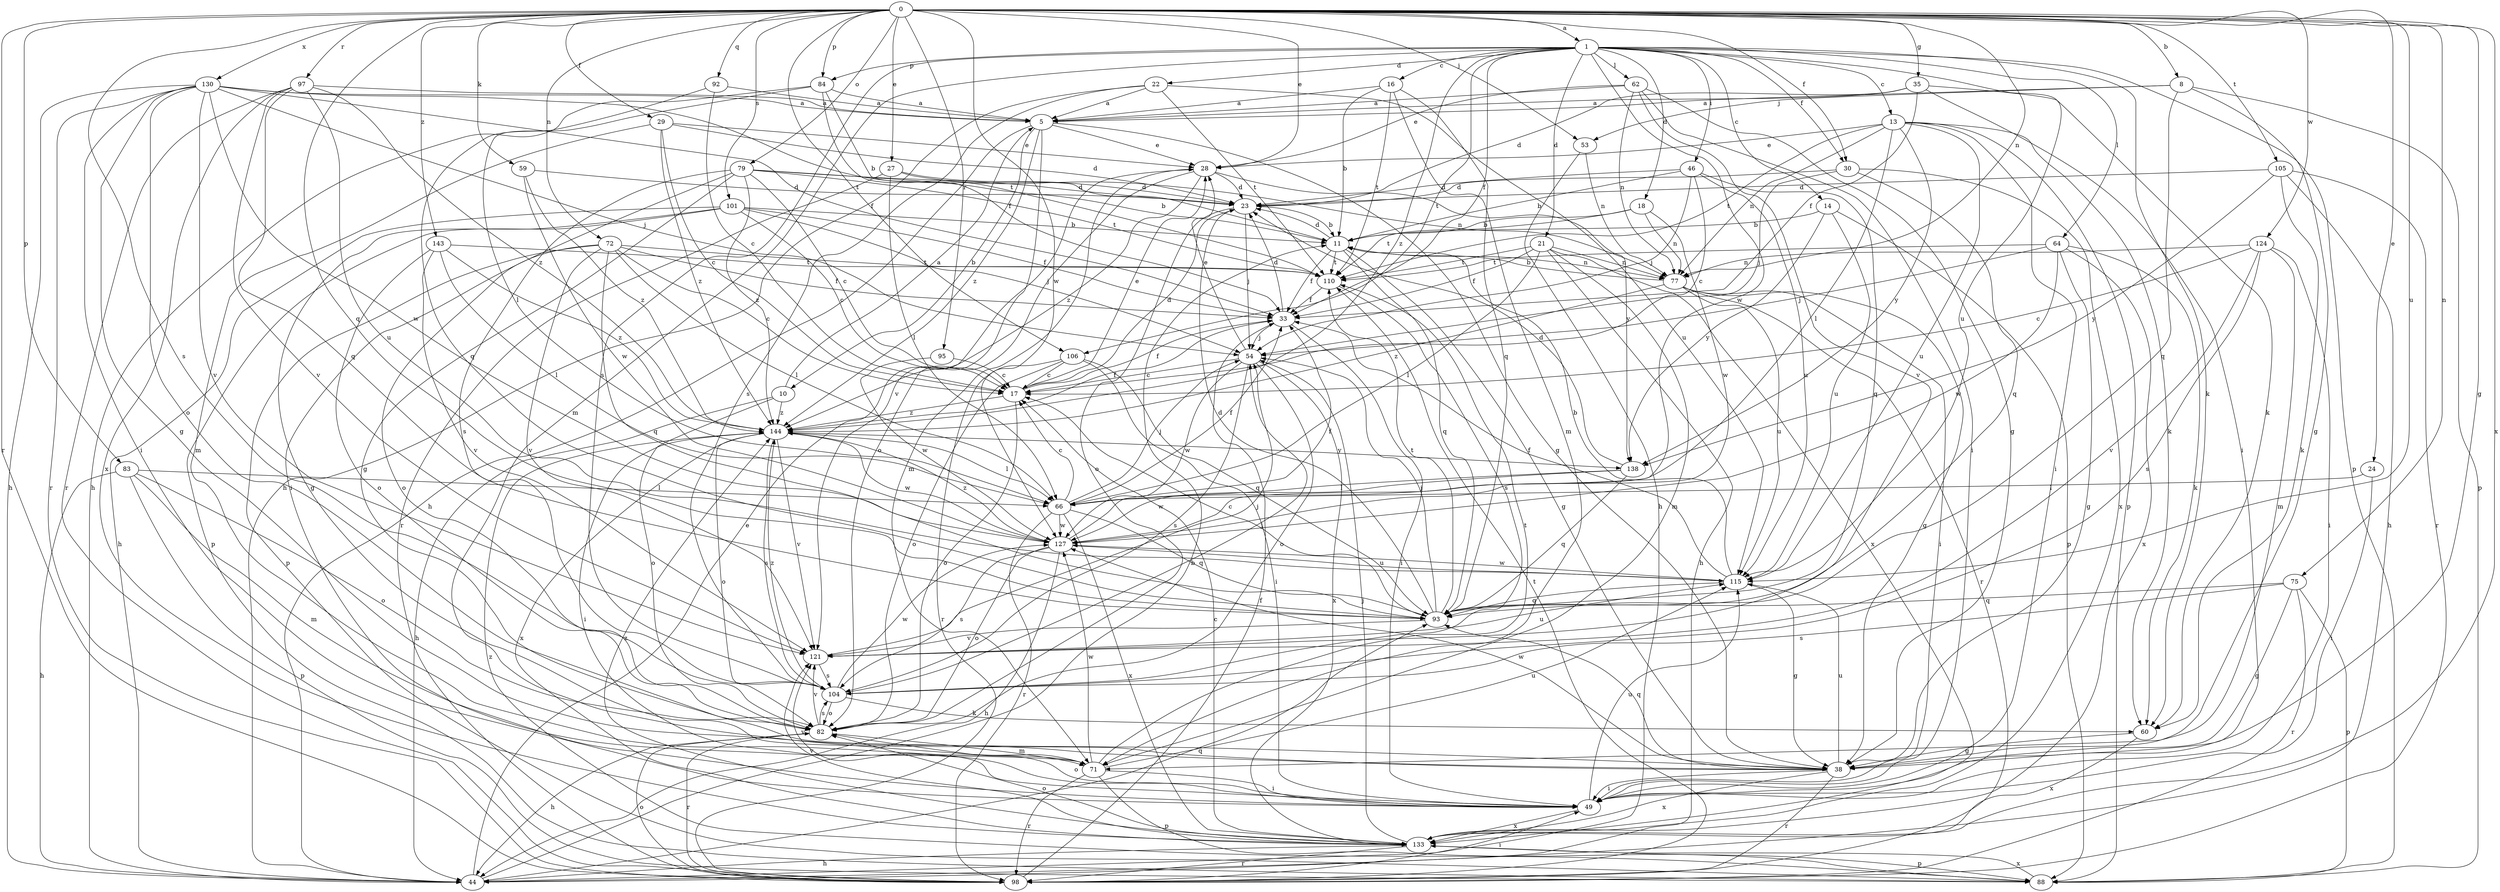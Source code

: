 strict digraph  {
0;
1;
5;
8;
10;
11;
13;
14;
16;
17;
18;
21;
22;
23;
24;
27;
28;
29;
30;
33;
35;
38;
44;
46;
49;
53;
54;
59;
60;
62;
64;
66;
71;
72;
75;
77;
79;
82;
83;
84;
88;
92;
93;
95;
97;
98;
101;
104;
105;
106;
110;
115;
121;
124;
127;
130;
133;
138;
143;
144;
0 -> 1  [label=a];
0 -> 8  [label=b];
0 -> 24  [label=e];
0 -> 27  [label=e];
0 -> 28  [label=e];
0 -> 29  [label=f];
0 -> 30  [label=f];
0 -> 35  [label=g];
0 -> 38  [label=g];
0 -> 53  [label=j];
0 -> 59  [label=k];
0 -> 72  [label=n];
0 -> 75  [label=n];
0 -> 77  [label=n];
0 -> 79  [label=o];
0 -> 83  [label=p];
0 -> 84  [label=p];
0 -> 92  [label=q];
0 -> 93  [label=q];
0 -> 95  [label=r];
0 -> 97  [label=r];
0 -> 98  [label=r];
0 -> 101  [label=s];
0 -> 104  [label=s];
0 -> 105  [label=t];
0 -> 106  [label=t];
0 -> 115  [label=u];
0 -> 124  [label=w];
0 -> 127  [label=w];
0 -> 130  [label=x];
0 -> 133  [label=x];
0 -> 143  [label=z];
1 -> 13  [label=c];
1 -> 14  [label=c];
1 -> 16  [label=c];
1 -> 18  [label=d];
1 -> 21  [label=d];
1 -> 22  [label=d];
1 -> 30  [label=f];
1 -> 33  [label=f];
1 -> 46  [label=i];
1 -> 60  [label=k];
1 -> 62  [label=l];
1 -> 64  [label=l];
1 -> 71  [label=m];
1 -> 84  [label=p];
1 -> 88  [label=p];
1 -> 104  [label=s];
1 -> 106  [label=t];
1 -> 115  [label=u];
1 -> 127  [label=w];
1 -> 144  [label=z];
5 -> 10  [label=b];
5 -> 28  [label=e];
5 -> 38  [label=g];
5 -> 44  [label=h];
5 -> 121  [label=v];
5 -> 144  [label=z];
8 -> 5  [label=a];
8 -> 38  [label=g];
8 -> 53  [label=j];
8 -> 88  [label=p];
8 -> 93  [label=q];
10 -> 5  [label=a];
10 -> 44  [label=h];
10 -> 82  [label=o];
10 -> 144  [label=z];
11 -> 23  [label=d];
11 -> 33  [label=f];
11 -> 38  [label=g];
11 -> 77  [label=n];
11 -> 93  [label=q];
11 -> 110  [label=t];
13 -> 28  [label=e];
13 -> 49  [label=i];
13 -> 60  [label=k];
13 -> 66  [label=l];
13 -> 77  [label=n];
13 -> 88  [label=p];
13 -> 110  [label=t];
13 -> 115  [label=u];
13 -> 138  [label=y];
14 -> 11  [label=b];
14 -> 88  [label=p];
14 -> 115  [label=u];
14 -> 138  [label=y];
16 -> 5  [label=a];
16 -> 11  [label=b];
16 -> 71  [label=m];
16 -> 93  [label=q];
16 -> 110  [label=t];
17 -> 23  [label=d];
17 -> 28  [label=e];
17 -> 33  [label=f];
17 -> 82  [label=o];
17 -> 144  [label=z];
18 -> 11  [label=b];
18 -> 77  [label=n];
18 -> 110  [label=t];
18 -> 127  [label=w];
21 -> 33  [label=f];
21 -> 44  [label=h];
21 -> 66  [label=l];
21 -> 71  [label=m];
21 -> 77  [label=n];
21 -> 110  [label=t];
21 -> 133  [label=x];
22 -> 5  [label=a];
22 -> 44  [label=h];
22 -> 104  [label=s];
22 -> 110  [label=t];
22 -> 115  [label=u];
23 -> 11  [label=b];
23 -> 54  [label=j];
23 -> 82  [label=o];
24 -> 49  [label=i];
24 -> 66  [label=l];
27 -> 23  [label=d];
27 -> 66  [label=l];
27 -> 77  [label=n];
27 -> 98  [label=r];
28 -> 23  [label=d];
28 -> 71  [label=m];
28 -> 82  [label=o];
28 -> 138  [label=y];
28 -> 144  [label=z];
29 -> 17  [label=c];
29 -> 23  [label=d];
29 -> 28  [label=e];
29 -> 71  [label=m];
29 -> 144  [label=z];
30 -> 23  [label=d];
30 -> 54  [label=j];
30 -> 93  [label=q];
30 -> 133  [label=x];
33 -> 23  [label=d];
33 -> 49  [label=i];
33 -> 54  [label=j];
35 -> 5  [label=a];
35 -> 23  [label=d];
35 -> 33  [label=f];
35 -> 49  [label=i];
35 -> 60  [label=k];
38 -> 49  [label=i];
38 -> 93  [label=q];
38 -> 98  [label=r];
38 -> 115  [label=u];
38 -> 127  [label=w];
38 -> 133  [label=x];
44 -> 11  [label=b];
44 -> 28  [label=e];
44 -> 93  [label=q];
46 -> 11  [label=b];
46 -> 17  [label=c];
46 -> 23  [label=d];
46 -> 54  [label=j];
46 -> 93  [label=q];
46 -> 115  [label=u];
49 -> 82  [label=o];
49 -> 115  [label=u];
49 -> 121  [label=v];
49 -> 133  [label=x];
53 -> 44  [label=h];
53 -> 77  [label=n];
54 -> 17  [label=c];
54 -> 28  [label=e];
54 -> 82  [label=o];
54 -> 104  [label=s];
54 -> 127  [label=w];
54 -> 133  [label=x];
59 -> 23  [label=d];
59 -> 127  [label=w];
59 -> 144  [label=z];
60 -> 38  [label=g];
60 -> 133  [label=x];
62 -> 5  [label=a];
62 -> 28  [label=e];
62 -> 38  [label=g];
62 -> 49  [label=i];
62 -> 77  [label=n];
62 -> 121  [label=v];
64 -> 38  [label=g];
64 -> 54  [label=j];
64 -> 60  [label=k];
64 -> 110  [label=t];
64 -> 127  [label=w];
64 -> 133  [label=x];
66 -> 17  [label=c];
66 -> 33  [label=f];
66 -> 54  [label=j];
66 -> 93  [label=q];
66 -> 98  [label=r];
66 -> 127  [label=w];
66 -> 133  [label=x];
71 -> 49  [label=i];
71 -> 88  [label=p];
71 -> 98  [label=r];
71 -> 110  [label=t];
71 -> 115  [label=u];
71 -> 127  [label=w];
72 -> 17  [label=c];
72 -> 33  [label=f];
72 -> 66  [label=l];
72 -> 82  [label=o];
72 -> 88  [label=p];
72 -> 93  [label=q];
72 -> 110  [label=t];
72 -> 121  [label=v];
75 -> 38  [label=g];
75 -> 88  [label=p];
75 -> 93  [label=q];
75 -> 98  [label=r];
75 -> 104  [label=s];
77 -> 11  [label=b];
77 -> 38  [label=g];
77 -> 49  [label=i];
77 -> 98  [label=r];
77 -> 115  [label=u];
77 -> 144  [label=z];
79 -> 11  [label=b];
79 -> 17  [label=c];
79 -> 23  [label=d];
79 -> 38  [label=g];
79 -> 49  [label=i];
79 -> 104  [label=s];
79 -> 110  [label=t];
79 -> 144  [label=z];
82 -> 44  [label=h];
82 -> 71  [label=m];
82 -> 98  [label=r];
82 -> 104  [label=s];
82 -> 121  [label=v];
83 -> 44  [label=h];
83 -> 66  [label=l];
83 -> 71  [label=m];
83 -> 82  [label=o];
83 -> 88  [label=p];
84 -> 5  [label=a];
84 -> 11  [label=b];
84 -> 33  [label=f];
84 -> 44  [label=h];
84 -> 93  [label=q];
88 -> 133  [label=x];
88 -> 144  [label=z];
92 -> 5  [label=a];
92 -> 17  [label=c];
92 -> 66  [label=l];
93 -> 17  [label=c];
93 -> 23  [label=d];
93 -> 54  [label=j];
93 -> 110  [label=t];
93 -> 121  [label=v];
95 -> 17  [label=c];
95 -> 127  [label=w];
97 -> 5  [label=a];
97 -> 93  [label=q];
97 -> 98  [label=r];
97 -> 115  [label=u];
97 -> 121  [label=v];
97 -> 133  [label=x];
97 -> 144  [label=z];
98 -> 33  [label=f];
98 -> 49  [label=i];
98 -> 82  [label=o];
98 -> 110  [label=t];
101 -> 11  [label=b];
101 -> 17  [label=c];
101 -> 33  [label=f];
101 -> 38  [label=g];
101 -> 44  [label=h];
101 -> 54  [label=j];
101 -> 88  [label=p];
104 -> 54  [label=j];
104 -> 60  [label=k];
104 -> 82  [label=o];
104 -> 127  [label=w];
104 -> 144  [label=z];
105 -> 23  [label=d];
105 -> 44  [label=h];
105 -> 60  [label=k];
105 -> 98  [label=r];
105 -> 138  [label=y];
106 -> 17  [label=c];
106 -> 49  [label=i];
106 -> 82  [label=o];
106 -> 93  [label=q];
106 -> 98  [label=r];
110 -> 33  [label=f];
110 -> 104  [label=s];
115 -> 11  [label=b];
115 -> 33  [label=f];
115 -> 38  [label=g];
115 -> 93  [label=q];
115 -> 127  [label=w];
121 -> 54  [label=j];
121 -> 104  [label=s];
121 -> 115  [label=u];
124 -> 17  [label=c];
124 -> 49  [label=i];
124 -> 71  [label=m];
124 -> 77  [label=n];
124 -> 104  [label=s];
124 -> 121  [label=v];
127 -> 33  [label=f];
127 -> 44  [label=h];
127 -> 82  [label=o];
127 -> 104  [label=s];
127 -> 115  [label=u];
127 -> 144  [label=z];
130 -> 5  [label=a];
130 -> 33  [label=f];
130 -> 38  [label=g];
130 -> 44  [label=h];
130 -> 49  [label=i];
130 -> 54  [label=j];
130 -> 82  [label=o];
130 -> 98  [label=r];
130 -> 110  [label=t];
130 -> 121  [label=v];
130 -> 127  [label=w];
133 -> 17  [label=c];
133 -> 44  [label=h];
133 -> 54  [label=j];
133 -> 82  [label=o];
133 -> 88  [label=p];
133 -> 98  [label=r];
133 -> 121  [label=v];
133 -> 144  [label=z];
138 -> 23  [label=d];
138 -> 66  [label=l];
138 -> 93  [label=q];
138 -> 127  [label=w];
143 -> 66  [label=l];
143 -> 82  [label=o];
143 -> 110  [label=t];
143 -> 121  [label=v];
143 -> 144  [label=z];
144 -> 33  [label=f];
144 -> 49  [label=i];
144 -> 66  [label=l];
144 -> 82  [label=o];
144 -> 104  [label=s];
144 -> 121  [label=v];
144 -> 127  [label=w];
144 -> 133  [label=x];
144 -> 138  [label=y];
}
